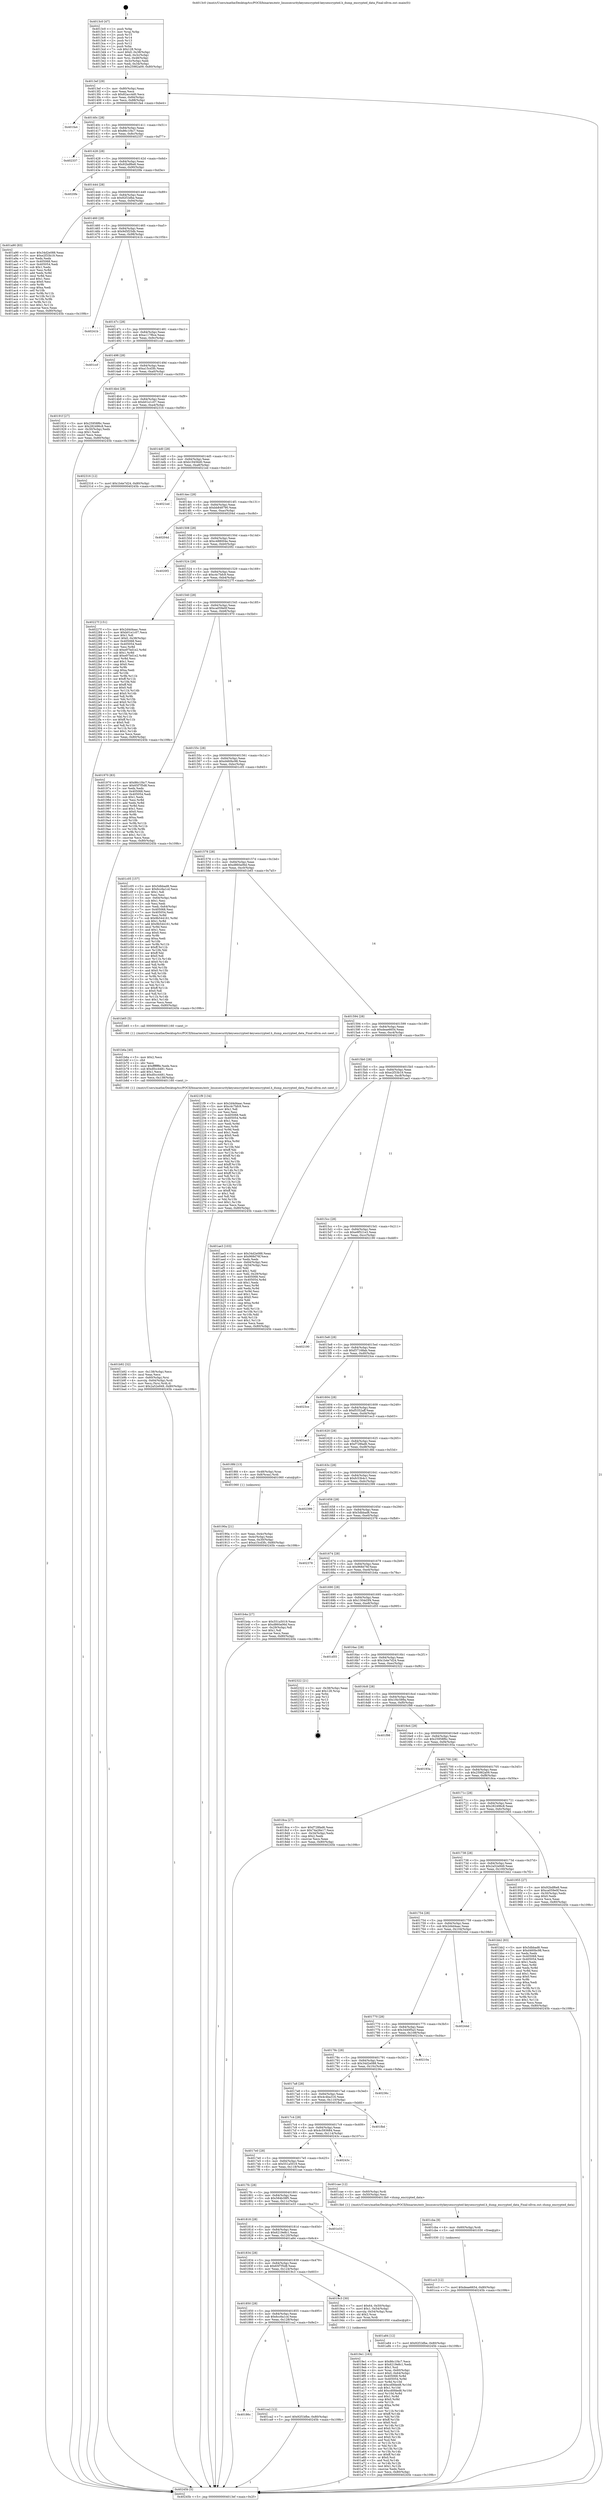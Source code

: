 digraph "0x4013c0" {
  label = "0x4013c0 (/mnt/c/Users/mathe/Desktop/tcc/POCII/binaries/extr_linuxsecuritykeysencrypted-keysencrypted.h_dump_encrypted_data_Final-ollvm.out::main(0))"
  labelloc = "t"
  node[shape=record]

  Entry [label="",width=0.3,height=0.3,shape=circle,fillcolor=black,style=filled]
  "0x4013ef" [label="{
     0x4013ef [29]\l
     | [instrs]\l
     &nbsp;&nbsp;0x4013ef \<+3\>: mov -0x80(%rbp),%eax\l
     &nbsp;&nbsp;0x4013f2 \<+2\>: mov %eax,%ecx\l
     &nbsp;&nbsp;0x4013f4 \<+6\>: sub $0x82acc4d0,%ecx\l
     &nbsp;&nbsp;0x4013fa \<+6\>: mov %eax,-0x84(%rbp)\l
     &nbsp;&nbsp;0x401400 \<+6\>: mov %ecx,-0x88(%rbp)\l
     &nbsp;&nbsp;0x401406 \<+6\>: je 0000000000401fa4 \<main+0xbe4\>\l
  }"]
  "0x401fa4" [label="{
     0x401fa4\l
  }", style=dashed]
  "0x40140c" [label="{
     0x40140c [28]\l
     | [instrs]\l
     &nbsp;&nbsp;0x40140c \<+5\>: jmp 0000000000401411 \<main+0x51\>\l
     &nbsp;&nbsp;0x401411 \<+6\>: mov -0x84(%rbp),%eax\l
     &nbsp;&nbsp;0x401417 \<+5\>: sub $0x86c1f4c7,%eax\l
     &nbsp;&nbsp;0x40141c \<+6\>: mov %eax,-0x8c(%rbp)\l
     &nbsp;&nbsp;0x401422 \<+6\>: je 0000000000402337 \<main+0xf77\>\l
  }"]
  Exit [label="",width=0.3,height=0.3,shape=circle,fillcolor=black,style=filled,peripheries=2]
  "0x402337" [label="{
     0x402337\l
  }", style=dashed]
  "0x401428" [label="{
     0x401428 [28]\l
     | [instrs]\l
     &nbsp;&nbsp;0x401428 \<+5\>: jmp 000000000040142d \<main+0x6d\>\l
     &nbsp;&nbsp;0x40142d \<+6\>: mov -0x84(%rbp),%eax\l
     &nbsp;&nbsp;0x401433 \<+5\>: sub $0x92bdf6e8,%eax\l
     &nbsp;&nbsp;0x401438 \<+6\>: mov %eax,-0x90(%rbp)\l
     &nbsp;&nbsp;0x40143e \<+6\>: je 00000000004020fe \<main+0xd3e\>\l
  }"]
  "0x401cc3" [label="{
     0x401cc3 [12]\l
     | [instrs]\l
     &nbsp;&nbsp;0x401cc3 \<+7\>: movl $0xdeae6654,-0x80(%rbp)\l
     &nbsp;&nbsp;0x401cca \<+5\>: jmp 000000000040245b \<main+0x109b\>\l
  }"]
  "0x4020fe" [label="{
     0x4020fe\l
  }", style=dashed]
  "0x401444" [label="{
     0x401444 [28]\l
     | [instrs]\l
     &nbsp;&nbsp;0x401444 \<+5\>: jmp 0000000000401449 \<main+0x89\>\l
     &nbsp;&nbsp;0x401449 \<+6\>: mov -0x84(%rbp),%eax\l
     &nbsp;&nbsp;0x40144f \<+5\>: sub $0x92f1bfbe,%eax\l
     &nbsp;&nbsp;0x401454 \<+6\>: mov %eax,-0x94(%rbp)\l
     &nbsp;&nbsp;0x40145a \<+6\>: je 0000000000401a90 \<main+0x6d0\>\l
  }"]
  "0x401cba" [label="{
     0x401cba [9]\l
     | [instrs]\l
     &nbsp;&nbsp;0x401cba \<+4\>: mov -0x60(%rbp),%rdi\l
     &nbsp;&nbsp;0x401cbe \<+5\>: call 0000000000401030 \<free@plt\>\l
     | [calls]\l
     &nbsp;&nbsp;0x401030 \{1\} (unknown)\l
  }"]
  "0x401a90" [label="{
     0x401a90 [83]\l
     | [instrs]\l
     &nbsp;&nbsp;0x401a90 \<+5\>: mov $0x34d2e088,%eax\l
     &nbsp;&nbsp;0x401a95 \<+5\>: mov $0xe2f33b19,%ecx\l
     &nbsp;&nbsp;0x401a9a \<+2\>: xor %edx,%edx\l
     &nbsp;&nbsp;0x401a9c \<+7\>: mov 0x405068,%esi\l
     &nbsp;&nbsp;0x401aa3 \<+7\>: mov 0x405054,%edi\l
     &nbsp;&nbsp;0x401aaa \<+3\>: sub $0x1,%edx\l
     &nbsp;&nbsp;0x401aad \<+3\>: mov %esi,%r8d\l
     &nbsp;&nbsp;0x401ab0 \<+3\>: add %edx,%r8d\l
     &nbsp;&nbsp;0x401ab3 \<+4\>: imul %r8d,%esi\l
     &nbsp;&nbsp;0x401ab7 \<+3\>: and $0x1,%esi\l
     &nbsp;&nbsp;0x401aba \<+3\>: cmp $0x0,%esi\l
     &nbsp;&nbsp;0x401abd \<+4\>: sete %r9b\l
     &nbsp;&nbsp;0x401ac1 \<+3\>: cmp $0xa,%edi\l
     &nbsp;&nbsp;0x401ac4 \<+4\>: setl %r10b\l
     &nbsp;&nbsp;0x401ac8 \<+3\>: mov %r9b,%r11b\l
     &nbsp;&nbsp;0x401acb \<+3\>: and %r10b,%r11b\l
     &nbsp;&nbsp;0x401ace \<+3\>: xor %r10b,%r9b\l
     &nbsp;&nbsp;0x401ad1 \<+3\>: or %r9b,%r11b\l
     &nbsp;&nbsp;0x401ad4 \<+4\>: test $0x1,%r11b\l
     &nbsp;&nbsp;0x401ad8 \<+3\>: cmovne %ecx,%eax\l
     &nbsp;&nbsp;0x401adb \<+3\>: mov %eax,-0x80(%rbp)\l
     &nbsp;&nbsp;0x401ade \<+5\>: jmp 000000000040245b \<main+0x109b\>\l
  }"]
  "0x401460" [label="{
     0x401460 [28]\l
     | [instrs]\l
     &nbsp;&nbsp;0x401460 \<+5\>: jmp 0000000000401465 \<main+0xa5\>\l
     &nbsp;&nbsp;0x401465 \<+6\>: mov -0x84(%rbp),%eax\l
     &nbsp;&nbsp;0x40146b \<+5\>: sub $0x9d5f25db,%eax\l
     &nbsp;&nbsp;0x401470 \<+6\>: mov %eax,-0x98(%rbp)\l
     &nbsp;&nbsp;0x401476 \<+6\>: je 000000000040241b \<main+0x105b\>\l
  }"]
  "0x40186c" [label="{
     0x40186c\l
  }", style=dashed]
  "0x40241b" [label="{
     0x40241b\l
  }", style=dashed]
  "0x40147c" [label="{
     0x40147c [28]\l
     | [instrs]\l
     &nbsp;&nbsp;0x40147c \<+5\>: jmp 0000000000401481 \<main+0xc1\>\l
     &nbsp;&nbsp;0x401481 \<+6\>: mov -0x84(%rbp),%eax\l
     &nbsp;&nbsp;0x401487 \<+5\>: sub $0xa117f6ce,%eax\l
     &nbsp;&nbsp;0x40148c \<+6\>: mov %eax,-0x9c(%rbp)\l
     &nbsp;&nbsp;0x401492 \<+6\>: je 0000000000401ccf \<main+0x90f\>\l
  }"]
  "0x401ca2" [label="{
     0x401ca2 [12]\l
     | [instrs]\l
     &nbsp;&nbsp;0x401ca2 \<+7\>: movl $0x92f1bfbe,-0x80(%rbp)\l
     &nbsp;&nbsp;0x401ca9 \<+5\>: jmp 000000000040245b \<main+0x109b\>\l
  }"]
  "0x401ccf" [label="{
     0x401ccf\l
  }", style=dashed]
  "0x401498" [label="{
     0x401498 [28]\l
     | [instrs]\l
     &nbsp;&nbsp;0x401498 \<+5\>: jmp 000000000040149d \<main+0xdd\>\l
     &nbsp;&nbsp;0x40149d \<+6\>: mov -0x84(%rbp),%eax\l
     &nbsp;&nbsp;0x4014a3 \<+5\>: sub $0xa15cd3fc,%eax\l
     &nbsp;&nbsp;0x4014a8 \<+6\>: mov %eax,-0xa0(%rbp)\l
     &nbsp;&nbsp;0x4014ae \<+6\>: je 000000000040191f \<main+0x55f\>\l
  }"]
  "0x401b92" [label="{
     0x401b92 [32]\l
     | [instrs]\l
     &nbsp;&nbsp;0x401b92 \<+6\>: mov -0x138(%rbp),%ecx\l
     &nbsp;&nbsp;0x401b98 \<+3\>: imul %eax,%ecx\l
     &nbsp;&nbsp;0x401b9b \<+4\>: mov -0x60(%rbp),%rsi\l
     &nbsp;&nbsp;0x401b9f \<+4\>: movslq -0x64(%rbp),%rdi\l
     &nbsp;&nbsp;0x401ba3 \<+3\>: mov %ecx,(%rsi,%rdi,4)\l
     &nbsp;&nbsp;0x401ba6 \<+7\>: movl $0x2a52e949,-0x80(%rbp)\l
     &nbsp;&nbsp;0x401bad \<+5\>: jmp 000000000040245b \<main+0x109b\>\l
  }"]
  "0x40191f" [label="{
     0x40191f [27]\l
     | [instrs]\l
     &nbsp;&nbsp;0x40191f \<+5\>: mov $0x25958f6c,%eax\l
     &nbsp;&nbsp;0x401924 \<+5\>: mov $0x282496c8,%ecx\l
     &nbsp;&nbsp;0x401929 \<+3\>: mov -0x30(%rbp),%edx\l
     &nbsp;&nbsp;0x40192c \<+3\>: cmp $0x1,%edx\l
     &nbsp;&nbsp;0x40192f \<+3\>: cmovl %ecx,%eax\l
     &nbsp;&nbsp;0x401932 \<+3\>: mov %eax,-0x80(%rbp)\l
     &nbsp;&nbsp;0x401935 \<+5\>: jmp 000000000040245b \<main+0x109b\>\l
  }"]
  "0x4014b4" [label="{
     0x4014b4 [28]\l
     | [instrs]\l
     &nbsp;&nbsp;0x4014b4 \<+5\>: jmp 00000000004014b9 \<main+0xf9\>\l
     &nbsp;&nbsp;0x4014b9 \<+6\>: mov -0x84(%rbp),%eax\l
     &nbsp;&nbsp;0x4014bf \<+5\>: sub $0xb01e1c07,%eax\l
     &nbsp;&nbsp;0x4014c4 \<+6\>: mov %eax,-0xa4(%rbp)\l
     &nbsp;&nbsp;0x4014ca \<+6\>: je 0000000000402316 \<main+0xf56\>\l
  }"]
  "0x401b6a" [label="{
     0x401b6a [40]\l
     | [instrs]\l
     &nbsp;&nbsp;0x401b6a \<+5\>: mov $0x2,%ecx\l
     &nbsp;&nbsp;0x401b6f \<+1\>: cltd\l
     &nbsp;&nbsp;0x401b70 \<+2\>: idiv %ecx\l
     &nbsp;&nbsp;0x401b72 \<+6\>: imul $0xfffffffe,%edx,%ecx\l
     &nbsp;&nbsp;0x401b78 \<+6\>: sub $0xd0cc4481,%ecx\l
     &nbsp;&nbsp;0x401b7e \<+3\>: add $0x1,%ecx\l
     &nbsp;&nbsp;0x401b81 \<+6\>: add $0xd0cc4481,%ecx\l
     &nbsp;&nbsp;0x401b87 \<+6\>: mov %ecx,-0x138(%rbp)\l
     &nbsp;&nbsp;0x401b8d \<+5\>: call 0000000000401160 \<next_i\>\l
     | [calls]\l
     &nbsp;&nbsp;0x401160 \{1\} (/mnt/c/Users/mathe/Desktop/tcc/POCII/binaries/extr_linuxsecuritykeysencrypted-keysencrypted.h_dump_encrypted_data_Final-ollvm.out::next_i)\l
  }"]
  "0x402316" [label="{
     0x402316 [12]\l
     | [instrs]\l
     &nbsp;&nbsp;0x402316 \<+7\>: movl $0x1b4e7d24,-0x80(%rbp)\l
     &nbsp;&nbsp;0x40231d \<+5\>: jmp 000000000040245b \<main+0x109b\>\l
  }"]
  "0x4014d0" [label="{
     0x4014d0 [28]\l
     | [instrs]\l
     &nbsp;&nbsp;0x4014d0 \<+5\>: jmp 00000000004014d5 \<main+0x115\>\l
     &nbsp;&nbsp;0x4014d5 \<+6\>: mov -0x84(%rbp),%eax\l
     &nbsp;&nbsp;0x4014db \<+5\>: sub $0xb19456d0,%eax\l
     &nbsp;&nbsp;0x4014e0 \<+6\>: mov %eax,-0xa8(%rbp)\l
     &nbsp;&nbsp;0x4014e6 \<+6\>: je 00000000004021ed \<main+0xe2d\>\l
  }"]
  "0x4019e1" [label="{
     0x4019e1 [163]\l
     | [instrs]\l
     &nbsp;&nbsp;0x4019e1 \<+5\>: mov $0x86c1f4c7,%ecx\l
     &nbsp;&nbsp;0x4019e6 \<+5\>: mov $0x6219e8c1,%edx\l
     &nbsp;&nbsp;0x4019eb \<+3\>: mov $0x1,%sil\l
     &nbsp;&nbsp;0x4019ee \<+4\>: mov %rax,-0x60(%rbp)\l
     &nbsp;&nbsp;0x4019f2 \<+7\>: movl $0x0,-0x64(%rbp)\l
     &nbsp;&nbsp;0x4019f9 \<+8\>: mov 0x405068,%r8d\l
     &nbsp;&nbsp;0x401a01 \<+8\>: mov 0x405054,%r9d\l
     &nbsp;&nbsp;0x401a09 \<+3\>: mov %r8d,%r10d\l
     &nbsp;&nbsp;0x401a0c \<+7\>: sub $0xcd0fded8,%r10d\l
     &nbsp;&nbsp;0x401a13 \<+4\>: sub $0x1,%r10d\l
     &nbsp;&nbsp;0x401a17 \<+7\>: add $0xcd0fded8,%r10d\l
     &nbsp;&nbsp;0x401a1e \<+4\>: imul %r10d,%r8d\l
     &nbsp;&nbsp;0x401a22 \<+4\>: and $0x1,%r8d\l
     &nbsp;&nbsp;0x401a26 \<+4\>: cmp $0x0,%r8d\l
     &nbsp;&nbsp;0x401a2a \<+4\>: sete %r11b\l
     &nbsp;&nbsp;0x401a2e \<+4\>: cmp $0xa,%r9d\l
     &nbsp;&nbsp;0x401a32 \<+3\>: setl %bl\l
     &nbsp;&nbsp;0x401a35 \<+3\>: mov %r11b,%r14b\l
     &nbsp;&nbsp;0x401a38 \<+4\>: xor $0xff,%r14b\l
     &nbsp;&nbsp;0x401a3c \<+3\>: mov %bl,%r15b\l
     &nbsp;&nbsp;0x401a3f \<+4\>: xor $0xff,%r15b\l
     &nbsp;&nbsp;0x401a43 \<+4\>: xor $0x0,%sil\l
     &nbsp;&nbsp;0x401a47 \<+3\>: mov %r14b,%r12b\l
     &nbsp;&nbsp;0x401a4a \<+4\>: and $0x0,%r12b\l
     &nbsp;&nbsp;0x401a4e \<+3\>: and %sil,%r11b\l
     &nbsp;&nbsp;0x401a51 \<+3\>: mov %r15b,%r13b\l
     &nbsp;&nbsp;0x401a54 \<+4\>: and $0x0,%r13b\l
     &nbsp;&nbsp;0x401a58 \<+3\>: and %sil,%bl\l
     &nbsp;&nbsp;0x401a5b \<+3\>: or %r11b,%r12b\l
     &nbsp;&nbsp;0x401a5e \<+3\>: or %bl,%r13b\l
     &nbsp;&nbsp;0x401a61 \<+3\>: xor %r13b,%r12b\l
     &nbsp;&nbsp;0x401a64 \<+3\>: or %r15b,%r14b\l
     &nbsp;&nbsp;0x401a67 \<+4\>: xor $0xff,%r14b\l
     &nbsp;&nbsp;0x401a6b \<+4\>: or $0x0,%sil\l
     &nbsp;&nbsp;0x401a6f \<+3\>: and %sil,%r14b\l
     &nbsp;&nbsp;0x401a72 \<+3\>: or %r14b,%r12b\l
     &nbsp;&nbsp;0x401a75 \<+4\>: test $0x1,%r12b\l
     &nbsp;&nbsp;0x401a79 \<+3\>: cmovne %edx,%ecx\l
     &nbsp;&nbsp;0x401a7c \<+3\>: mov %ecx,-0x80(%rbp)\l
     &nbsp;&nbsp;0x401a7f \<+5\>: jmp 000000000040245b \<main+0x109b\>\l
  }"]
  "0x4021ed" [label="{
     0x4021ed\l
  }", style=dashed]
  "0x4014ec" [label="{
     0x4014ec [28]\l
     | [instrs]\l
     &nbsp;&nbsp;0x4014ec \<+5\>: jmp 00000000004014f1 \<main+0x131\>\l
     &nbsp;&nbsp;0x4014f1 \<+6\>: mov -0x84(%rbp),%eax\l
     &nbsp;&nbsp;0x4014f7 \<+5\>: sub $0xbb848790,%eax\l
     &nbsp;&nbsp;0x4014fc \<+6\>: mov %eax,-0xac(%rbp)\l
     &nbsp;&nbsp;0x401502 \<+6\>: je 000000000040204d \<main+0xc8d\>\l
  }"]
  "0x401850" [label="{
     0x401850 [28]\l
     | [instrs]\l
     &nbsp;&nbsp;0x401850 \<+5\>: jmp 0000000000401855 \<main+0x495\>\l
     &nbsp;&nbsp;0x401855 \<+6\>: mov -0x84(%rbp),%eax\l
     &nbsp;&nbsp;0x40185b \<+5\>: sub $0x6cc6a1cd,%eax\l
     &nbsp;&nbsp;0x401860 \<+6\>: mov %eax,-0x128(%rbp)\l
     &nbsp;&nbsp;0x401866 \<+6\>: je 0000000000401ca2 \<main+0x8e2\>\l
  }"]
  "0x40204d" [label="{
     0x40204d\l
  }", style=dashed]
  "0x401508" [label="{
     0x401508 [28]\l
     | [instrs]\l
     &nbsp;&nbsp;0x401508 \<+5\>: jmp 000000000040150d \<main+0x14d\>\l
     &nbsp;&nbsp;0x40150d \<+6\>: mov -0x84(%rbp),%eax\l
     &nbsp;&nbsp;0x401513 \<+5\>: sub $0xc488004e,%eax\l
     &nbsp;&nbsp;0x401518 \<+6\>: mov %eax,-0xb0(%rbp)\l
     &nbsp;&nbsp;0x40151e \<+6\>: je 00000000004020f2 \<main+0xd32\>\l
  }"]
  "0x4019c3" [label="{
     0x4019c3 [30]\l
     | [instrs]\l
     &nbsp;&nbsp;0x4019c3 \<+7\>: movl $0x64,-0x50(%rbp)\l
     &nbsp;&nbsp;0x4019ca \<+7\>: movl $0x1,-0x54(%rbp)\l
     &nbsp;&nbsp;0x4019d1 \<+4\>: movslq -0x54(%rbp),%rax\l
     &nbsp;&nbsp;0x4019d5 \<+4\>: shl $0x2,%rax\l
     &nbsp;&nbsp;0x4019d9 \<+3\>: mov %rax,%rdi\l
     &nbsp;&nbsp;0x4019dc \<+5\>: call 0000000000401050 \<malloc@plt\>\l
     | [calls]\l
     &nbsp;&nbsp;0x401050 \{1\} (unknown)\l
  }"]
  "0x4020f2" [label="{
     0x4020f2\l
  }", style=dashed]
  "0x401524" [label="{
     0x401524 [28]\l
     | [instrs]\l
     &nbsp;&nbsp;0x401524 \<+5\>: jmp 0000000000401529 \<main+0x169\>\l
     &nbsp;&nbsp;0x401529 \<+6\>: mov -0x84(%rbp),%eax\l
     &nbsp;&nbsp;0x40152f \<+5\>: sub $0xc4c7bfc9,%eax\l
     &nbsp;&nbsp;0x401534 \<+6\>: mov %eax,-0xb4(%rbp)\l
     &nbsp;&nbsp;0x40153a \<+6\>: je 000000000040227f \<main+0xebf\>\l
  }"]
  "0x401834" [label="{
     0x401834 [28]\l
     | [instrs]\l
     &nbsp;&nbsp;0x401834 \<+5\>: jmp 0000000000401839 \<main+0x479\>\l
     &nbsp;&nbsp;0x401839 \<+6\>: mov -0x84(%rbp),%eax\l
     &nbsp;&nbsp;0x40183f \<+5\>: sub $0x65f7f5d8,%eax\l
     &nbsp;&nbsp;0x401844 \<+6\>: mov %eax,-0x124(%rbp)\l
     &nbsp;&nbsp;0x40184a \<+6\>: je 00000000004019c3 \<main+0x603\>\l
  }"]
  "0x40227f" [label="{
     0x40227f [151]\l
     | [instrs]\l
     &nbsp;&nbsp;0x40227f \<+5\>: mov $0x2d4d4aac,%eax\l
     &nbsp;&nbsp;0x402284 \<+5\>: mov $0xb01e1c07,%ecx\l
     &nbsp;&nbsp;0x402289 \<+2\>: mov $0x1,%dl\l
     &nbsp;&nbsp;0x40228b \<+7\>: movl $0x0,-0x38(%rbp)\l
     &nbsp;&nbsp;0x402292 \<+7\>: mov 0x405068,%esi\l
     &nbsp;&nbsp;0x402299 \<+7\>: mov 0x405054,%edi\l
     &nbsp;&nbsp;0x4022a0 \<+3\>: mov %esi,%r8d\l
     &nbsp;&nbsp;0x4022a3 \<+7\>: sub $0xe97bd1e2,%r8d\l
     &nbsp;&nbsp;0x4022aa \<+4\>: sub $0x1,%r8d\l
     &nbsp;&nbsp;0x4022ae \<+7\>: add $0xe97bd1e2,%r8d\l
     &nbsp;&nbsp;0x4022b5 \<+4\>: imul %r8d,%esi\l
     &nbsp;&nbsp;0x4022b9 \<+3\>: and $0x1,%esi\l
     &nbsp;&nbsp;0x4022bc \<+3\>: cmp $0x0,%esi\l
     &nbsp;&nbsp;0x4022bf \<+4\>: sete %r9b\l
     &nbsp;&nbsp;0x4022c3 \<+3\>: cmp $0xa,%edi\l
     &nbsp;&nbsp;0x4022c6 \<+4\>: setl %r10b\l
     &nbsp;&nbsp;0x4022ca \<+3\>: mov %r9b,%r11b\l
     &nbsp;&nbsp;0x4022cd \<+4\>: xor $0xff,%r11b\l
     &nbsp;&nbsp;0x4022d1 \<+3\>: mov %r10b,%bl\l
     &nbsp;&nbsp;0x4022d4 \<+3\>: xor $0xff,%bl\l
     &nbsp;&nbsp;0x4022d7 \<+3\>: xor $0x0,%dl\l
     &nbsp;&nbsp;0x4022da \<+3\>: mov %r11b,%r14b\l
     &nbsp;&nbsp;0x4022dd \<+4\>: and $0x0,%r14b\l
     &nbsp;&nbsp;0x4022e1 \<+3\>: and %dl,%r9b\l
     &nbsp;&nbsp;0x4022e4 \<+3\>: mov %bl,%r15b\l
     &nbsp;&nbsp;0x4022e7 \<+4\>: and $0x0,%r15b\l
     &nbsp;&nbsp;0x4022eb \<+3\>: and %dl,%r10b\l
     &nbsp;&nbsp;0x4022ee \<+3\>: or %r9b,%r14b\l
     &nbsp;&nbsp;0x4022f1 \<+3\>: or %r10b,%r15b\l
     &nbsp;&nbsp;0x4022f4 \<+3\>: xor %r15b,%r14b\l
     &nbsp;&nbsp;0x4022f7 \<+3\>: or %bl,%r11b\l
     &nbsp;&nbsp;0x4022fa \<+4\>: xor $0xff,%r11b\l
     &nbsp;&nbsp;0x4022fe \<+3\>: or $0x0,%dl\l
     &nbsp;&nbsp;0x402301 \<+3\>: and %dl,%r11b\l
     &nbsp;&nbsp;0x402304 \<+3\>: or %r11b,%r14b\l
     &nbsp;&nbsp;0x402307 \<+4\>: test $0x1,%r14b\l
     &nbsp;&nbsp;0x40230b \<+3\>: cmovne %ecx,%eax\l
     &nbsp;&nbsp;0x40230e \<+3\>: mov %eax,-0x80(%rbp)\l
     &nbsp;&nbsp;0x402311 \<+5\>: jmp 000000000040245b \<main+0x109b\>\l
  }"]
  "0x401540" [label="{
     0x401540 [28]\l
     | [instrs]\l
     &nbsp;&nbsp;0x401540 \<+5\>: jmp 0000000000401545 \<main+0x185\>\l
     &nbsp;&nbsp;0x401545 \<+6\>: mov -0x84(%rbp),%eax\l
     &nbsp;&nbsp;0x40154b \<+5\>: sub $0xca059e0f,%eax\l
     &nbsp;&nbsp;0x401550 \<+6\>: mov %eax,-0xb8(%rbp)\l
     &nbsp;&nbsp;0x401556 \<+6\>: je 0000000000401970 \<main+0x5b0\>\l
  }"]
  "0x401a84" [label="{
     0x401a84 [12]\l
     | [instrs]\l
     &nbsp;&nbsp;0x401a84 \<+7\>: movl $0x92f1bfbe,-0x80(%rbp)\l
     &nbsp;&nbsp;0x401a8b \<+5\>: jmp 000000000040245b \<main+0x109b\>\l
  }"]
  "0x401970" [label="{
     0x401970 [83]\l
     | [instrs]\l
     &nbsp;&nbsp;0x401970 \<+5\>: mov $0x86c1f4c7,%eax\l
     &nbsp;&nbsp;0x401975 \<+5\>: mov $0x65f7f5d8,%ecx\l
     &nbsp;&nbsp;0x40197a \<+2\>: xor %edx,%edx\l
     &nbsp;&nbsp;0x40197c \<+7\>: mov 0x405068,%esi\l
     &nbsp;&nbsp;0x401983 \<+7\>: mov 0x405054,%edi\l
     &nbsp;&nbsp;0x40198a \<+3\>: sub $0x1,%edx\l
     &nbsp;&nbsp;0x40198d \<+3\>: mov %esi,%r8d\l
     &nbsp;&nbsp;0x401990 \<+3\>: add %edx,%r8d\l
     &nbsp;&nbsp;0x401993 \<+4\>: imul %r8d,%esi\l
     &nbsp;&nbsp;0x401997 \<+3\>: and $0x1,%esi\l
     &nbsp;&nbsp;0x40199a \<+3\>: cmp $0x0,%esi\l
     &nbsp;&nbsp;0x40199d \<+4\>: sete %r9b\l
     &nbsp;&nbsp;0x4019a1 \<+3\>: cmp $0xa,%edi\l
     &nbsp;&nbsp;0x4019a4 \<+4\>: setl %r10b\l
     &nbsp;&nbsp;0x4019a8 \<+3\>: mov %r9b,%r11b\l
     &nbsp;&nbsp;0x4019ab \<+3\>: and %r10b,%r11b\l
     &nbsp;&nbsp;0x4019ae \<+3\>: xor %r10b,%r9b\l
     &nbsp;&nbsp;0x4019b1 \<+3\>: or %r9b,%r11b\l
     &nbsp;&nbsp;0x4019b4 \<+4\>: test $0x1,%r11b\l
     &nbsp;&nbsp;0x4019b8 \<+3\>: cmovne %ecx,%eax\l
     &nbsp;&nbsp;0x4019bb \<+3\>: mov %eax,-0x80(%rbp)\l
     &nbsp;&nbsp;0x4019be \<+5\>: jmp 000000000040245b \<main+0x109b\>\l
  }"]
  "0x40155c" [label="{
     0x40155c [28]\l
     | [instrs]\l
     &nbsp;&nbsp;0x40155c \<+5\>: jmp 0000000000401561 \<main+0x1a1\>\l
     &nbsp;&nbsp;0x401561 \<+6\>: mov -0x84(%rbp),%eax\l
     &nbsp;&nbsp;0x401567 \<+5\>: sub $0xd460bc98,%eax\l
     &nbsp;&nbsp;0x40156c \<+6\>: mov %eax,-0xbc(%rbp)\l
     &nbsp;&nbsp;0x401572 \<+6\>: je 0000000000401c05 \<main+0x845\>\l
  }"]
  "0x401818" [label="{
     0x401818 [28]\l
     | [instrs]\l
     &nbsp;&nbsp;0x401818 \<+5\>: jmp 000000000040181d \<main+0x45d\>\l
     &nbsp;&nbsp;0x40181d \<+6\>: mov -0x84(%rbp),%eax\l
     &nbsp;&nbsp;0x401823 \<+5\>: sub $0x6219e8c1,%eax\l
     &nbsp;&nbsp;0x401828 \<+6\>: mov %eax,-0x120(%rbp)\l
     &nbsp;&nbsp;0x40182e \<+6\>: je 0000000000401a84 \<main+0x6c4\>\l
  }"]
  "0x401c05" [label="{
     0x401c05 [157]\l
     | [instrs]\l
     &nbsp;&nbsp;0x401c05 \<+5\>: mov $0x5dbbad8,%eax\l
     &nbsp;&nbsp;0x401c0a \<+5\>: mov $0x6cc6a1cd,%ecx\l
     &nbsp;&nbsp;0x401c0f \<+2\>: mov $0x1,%dl\l
     &nbsp;&nbsp;0x401c11 \<+2\>: xor %esi,%esi\l
     &nbsp;&nbsp;0x401c13 \<+3\>: mov -0x64(%rbp),%edi\l
     &nbsp;&nbsp;0x401c16 \<+3\>: sub $0x1,%esi\l
     &nbsp;&nbsp;0x401c19 \<+2\>: sub %esi,%edi\l
     &nbsp;&nbsp;0x401c1b \<+3\>: mov %edi,-0x64(%rbp)\l
     &nbsp;&nbsp;0x401c1e \<+7\>: mov 0x405068,%esi\l
     &nbsp;&nbsp;0x401c25 \<+7\>: mov 0x405054,%edi\l
     &nbsp;&nbsp;0x401c2c \<+3\>: mov %esi,%r8d\l
     &nbsp;&nbsp;0x401c2f \<+7\>: sub $0x9b544161,%r8d\l
     &nbsp;&nbsp;0x401c36 \<+4\>: sub $0x1,%r8d\l
     &nbsp;&nbsp;0x401c3a \<+7\>: add $0x9b544161,%r8d\l
     &nbsp;&nbsp;0x401c41 \<+4\>: imul %r8d,%esi\l
     &nbsp;&nbsp;0x401c45 \<+3\>: and $0x1,%esi\l
     &nbsp;&nbsp;0x401c48 \<+3\>: cmp $0x0,%esi\l
     &nbsp;&nbsp;0x401c4b \<+4\>: sete %r9b\l
     &nbsp;&nbsp;0x401c4f \<+3\>: cmp $0xa,%edi\l
     &nbsp;&nbsp;0x401c52 \<+4\>: setl %r10b\l
     &nbsp;&nbsp;0x401c56 \<+3\>: mov %r9b,%r11b\l
     &nbsp;&nbsp;0x401c59 \<+4\>: xor $0xff,%r11b\l
     &nbsp;&nbsp;0x401c5d \<+3\>: mov %r10b,%bl\l
     &nbsp;&nbsp;0x401c60 \<+3\>: xor $0xff,%bl\l
     &nbsp;&nbsp;0x401c63 \<+3\>: xor $0x0,%dl\l
     &nbsp;&nbsp;0x401c66 \<+3\>: mov %r11b,%r14b\l
     &nbsp;&nbsp;0x401c69 \<+4\>: and $0x0,%r14b\l
     &nbsp;&nbsp;0x401c6d \<+3\>: and %dl,%r9b\l
     &nbsp;&nbsp;0x401c70 \<+3\>: mov %bl,%r15b\l
     &nbsp;&nbsp;0x401c73 \<+4\>: and $0x0,%r15b\l
     &nbsp;&nbsp;0x401c77 \<+3\>: and %dl,%r10b\l
     &nbsp;&nbsp;0x401c7a \<+3\>: or %r9b,%r14b\l
     &nbsp;&nbsp;0x401c7d \<+3\>: or %r10b,%r15b\l
     &nbsp;&nbsp;0x401c80 \<+3\>: xor %r15b,%r14b\l
     &nbsp;&nbsp;0x401c83 \<+3\>: or %bl,%r11b\l
     &nbsp;&nbsp;0x401c86 \<+4\>: xor $0xff,%r11b\l
     &nbsp;&nbsp;0x401c8a \<+3\>: or $0x0,%dl\l
     &nbsp;&nbsp;0x401c8d \<+3\>: and %dl,%r11b\l
     &nbsp;&nbsp;0x401c90 \<+3\>: or %r11b,%r14b\l
     &nbsp;&nbsp;0x401c93 \<+4\>: test $0x1,%r14b\l
     &nbsp;&nbsp;0x401c97 \<+3\>: cmovne %ecx,%eax\l
     &nbsp;&nbsp;0x401c9a \<+3\>: mov %eax,-0x80(%rbp)\l
     &nbsp;&nbsp;0x401c9d \<+5\>: jmp 000000000040245b \<main+0x109b\>\l
  }"]
  "0x401578" [label="{
     0x401578 [28]\l
     | [instrs]\l
     &nbsp;&nbsp;0x401578 \<+5\>: jmp 000000000040157d \<main+0x1bd\>\l
     &nbsp;&nbsp;0x40157d \<+6\>: mov -0x84(%rbp),%eax\l
     &nbsp;&nbsp;0x401583 \<+5\>: sub $0xd860a06d,%eax\l
     &nbsp;&nbsp;0x401588 \<+6\>: mov %eax,-0xc0(%rbp)\l
     &nbsp;&nbsp;0x40158e \<+6\>: je 0000000000401b65 \<main+0x7a5\>\l
  }"]
  "0x401e33" [label="{
     0x401e33\l
  }", style=dashed]
  "0x401b65" [label="{
     0x401b65 [5]\l
     | [instrs]\l
     &nbsp;&nbsp;0x401b65 \<+5\>: call 0000000000401160 \<next_i\>\l
     | [calls]\l
     &nbsp;&nbsp;0x401160 \{1\} (/mnt/c/Users/mathe/Desktop/tcc/POCII/binaries/extr_linuxsecuritykeysencrypted-keysencrypted.h_dump_encrypted_data_Final-ollvm.out::next_i)\l
  }"]
  "0x401594" [label="{
     0x401594 [28]\l
     | [instrs]\l
     &nbsp;&nbsp;0x401594 \<+5\>: jmp 0000000000401599 \<main+0x1d9\>\l
     &nbsp;&nbsp;0x401599 \<+6\>: mov -0x84(%rbp),%eax\l
     &nbsp;&nbsp;0x40159f \<+5\>: sub $0xdeae6654,%eax\l
     &nbsp;&nbsp;0x4015a4 \<+6\>: mov %eax,-0xc4(%rbp)\l
     &nbsp;&nbsp;0x4015aa \<+6\>: je 00000000004021f9 \<main+0xe39\>\l
  }"]
  "0x4017fc" [label="{
     0x4017fc [28]\l
     | [instrs]\l
     &nbsp;&nbsp;0x4017fc \<+5\>: jmp 0000000000401801 \<main+0x441\>\l
     &nbsp;&nbsp;0x401801 \<+6\>: mov -0x84(%rbp),%eax\l
     &nbsp;&nbsp;0x401807 \<+5\>: sub $0x584b39f5,%eax\l
     &nbsp;&nbsp;0x40180c \<+6\>: mov %eax,-0x11c(%rbp)\l
     &nbsp;&nbsp;0x401812 \<+6\>: je 0000000000401e33 \<main+0xa73\>\l
  }"]
  "0x4021f9" [label="{
     0x4021f9 [134]\l
     | [instrs]\l
     &nbsp;&nbsp;0x4021f9 \<+5\>: mov $0x2d4d4aac,%eax\l
     &nbsp;&nbsp;0x4021fe \<+5\>: mov $0xc4c7bfc9,%ecx\l
     &nbsp;&nbsp;0x402203 \<+2\>: mov $0x1,%dl\l
     &nbsp;&nbsp;0x402205 \<+2\>: xor %esi,%esi\l
     &nbsp;&nbsp;0x402207 \<+7\>: mov 0x405068,%edi\l
     &nbsp;&nbsp;0x40220e \<+8\>: mov 0x405054,%r8d\l
     &nbsp;&nbsp;0x402216 \<+3\>: sub $0x1,%esi\l
     &nbsp;&nbsp;0x402219 \<+3\>: mov %edi,%r9d\l
     &nbsp;&nbsp;0x40221c \<+3\>: add %esi,%r9d\l
     &nbsp;&nbsp;0x40221f \<+4\>: imul %r9d,%edi\l
     &nbsp;&nbsp;0x402223 \<+3\>: and $0x1,%edi\l
     &nbsp;&nbsp;0x402226 \<+3\>: cmp $0x0,%edi\l
     &nbsp;&nbsp;0x402229 \<+4\>: sete %r10b\l
     &nbsp;&nbsp;0x40222d \<+4\>: cmp $0xa,%r8d\l
     &nbsp;&nbsp;0x402231 \<+4\>: setl %r11b\l
     &nbsp;&nbsp;0x402235 \<+3\>: mov %r10b,%bl\l
     &nbsp;&nbsp;0x402238 \<+3\>: xor $0xff,%bl\l
     &nbsp;&nbsp;0x40223b \<+3\>: mov %r11b,%r14b\l
     &nbsp;&nbsp;0x40223e \<+4\>: xor $0xff,%r14b\l
     &nbsp;&nbsp;0x402242 \<+3\>: xor $0x1,%dl\l
     &nbsp;&nbsp;0x402245 \<+3\>: mov %bl,%r15b\l
     &nbsp;&nbsp;0x402248 \<+4\>: and $0xff,%r15b\l
     &nbsp;&nbsp;0x40224c \<+3\>: and %dl,%r10b\l
     &nbsp;&nbsp;0x40224f \<+3\>: mov %r14b,%r12b\l
     &nbsp;&nbsp;0x402252 \<+4\>: and $0xff,%r12b\l
     &nbsp;&nbsp;0x402256 \<+3\>: and %dl,%r11b\l
     &nbsp;&nbsp;0x402259 \<+3\>: or %r10b,%r15b\l
     &nbsp;&nbsp;0x40225c \<+3\>: or %r11b,%r12b\l
     &nbsp;&nbsp;0x40225f \<+3\>: xor %r12b,%r15b\l
     &nbsp;&nbsp;0x402262 \<+3\>: or %r14b,%bl\l
     &nbsp;&nbsp;0x402265 \<+3\>: xor $0xff,%bl\l
     &nbsp;&nbsp;0x402268 \<+3\>: or $0x1,%dl\l
     &nbsp;&nbsp;0x40226b \<+2\>: and %dl,%bl\l
     &nbsp;&nbsp;0x40226d \<+3\>: or %bl,%r15b\l
     &nbsp;&nbsp;0x402270 \<+4\>: test $0x1,%r15b\l
     &nbsp;&nbsp;0x402274 \<+3\>: cmovne %ecx,%eax\l
     &nbsp;&nbsp;0x402277 \<+3\>: mov %eax,-0x80(%rbp)\l
     &nbsp;&nbsp;0x40227a \<+5\>: jmp 000000000040245b \<main+0x109b\>\l
  }"]
  "0x4015b0" [label="{
     0x4015b0 [28]\l
     | [instrs]\l
     &nbsp;&nbsp;0x4015b0 \<+5\>: jmp 00000000004015b5 \<main+0x1f5\>\l
     &nbsp;&nbsp;0x4015b5 \<+6\>: mov -0x84(%rbp),%eax\l
     &nbsp;&nbsp;0x4015bb \<+5\>: sub $0xe2f33b19,%eax\l
     &nbsp;&nbsp;0x4015c0 \<+6\>: mov %eax,-0xc8(%rbp)\l
     &nbsp;&nbsp;0x4015c6 \<+6\>: je 0000000000401ae3 \<main+0x723\>\l
  }"]
  "0x401cae" [label="{
     0x401cae [12]\l
     | [instrs]\l
     &nbsp;&nbsp;0x401cae \<+4\>: mov -0x60(%rbp),%rdi\l
     &nbsp;&nbsp;0x401cb2 \<+3\>: mov -0x50(%rbp),%esi\l
     &nbsp;&nbsp;0x401cb5 \<+5\>: call 00000000004013b0 \<dump_encrypted_data\>\l
     | [calls]\l
     &nbsp;&nbsp;0x4013b0 \{1\} (/mnt/c/Users/mathe/Desktop/tcc/POCII/binaries/extr_linuxsecuritykeysencrypted-keysencrypted.h_dump_encrypted_data_Final-ollvm.out::dump_encrypted_data)\l
  }"]
  "0x401ae3" [label="{
     0x401ae3 [103]\l
     | [instrs]\l
     &nbsp;&nbsp;0x401ae3 \<+5\>: mov $0x34d2e088,%eax\l
     &nbsp;&nbsp;0x401ae8 \<+5\>: mov $0x968d76f,%ecx\l
     &nbsp;&nbsp;0x401aed \<+2\>: xor %edx,%edx\l
     &nbsp;&nbsp;0x401aef \<+3\>: mov -0x64(%rbp),%esi\l
     &nbsp;&nbsp;0x401af2 \<+3\>: cmp -0x54(%rbp),%esi\l
     &nbsp;&nbsp;0x401af5 \<+4\>: setl %dil\l
     &nbsp;&nbsp;0x401af9 \<+4\>: and $0x1,%dil\l
     &nbsp;&nbsp;0x401afd \<+4\>: mov %dil,-0x29(%rbp)\l
     &nbsp;&nbsp;0x401b01 \<+7\>: mov 0x405068,%esi\l
     &nbsp;&nbsp;0x401b08 \<+8\>: mov 0x405054,%r8d\l
     &nbsp;&nbsp;0x401b10 \<+3\>: sub $0x1,%edx\l
     &nbsp;&nbsp;0x401b13 \<+3\>: mov %esi,%r9d\l
     &nbsp;&nbsp;0x401b16 \<+3\>: add %edx,%r9d\l
     &nbsp;&nbsp;0x401b19 \<+4\>: imul %r9d,%esi\l
     &nbsp;&nbsp;0x401b1d \<+3\>: and $0x1,%esi\l
     &nbsp;&nbsp;0x401b20 \<+3\>: cmp $0x0,%esi\l
     &nbsp;&nbsp;0x401b23 \<+4\>: sete %dil\l
     &nbsp;&nbsp;0x401b27 \<+4\>: cmp $0xa,%r8d\l
     &nbsp;&nbsp;0x401b2b \<+4\>: setl %r10b\l
     &nbsp;&nbsp;0x401b2f \<+3\>: mov %dil,%r11b\l
     &nbsp;&nbsp;0x401b32 \<+3\>: and %r10b,%r11b\l
     &nbsp;&nbsp;0x401b35 \<+3\>: xor %r10b,%dil\l
     &nbsp;&nbsp;0x401b38 \<+3\>: or %dil,%r11b\l
     &nbsp;&nbsp;0x401b3b \<+4\>: test $0x1,%r11b\l
     &nbsp;&nbsp;0x401b3f \<+3\>: cmovne %ecx,%eax\l
     &nbsp;&nbsp;0x401b42 \<+3\>: mov %eax,-0x80(%rbp)\l
     &nbsp;&nbsp;0x401b45 \<+5\>: jmp 000000000040245b \<main+0x109b\>\l
  }"]
  "0x4015cc" [label="{
     0x4015cc [28]\l
     | [instrs]\l
     &nbsp;&nbsp;0x4015cc \<+5\>: jmp 00000000004015d1 \<main+0x211\>\l
     &nbsp;&nbsp;0x4015d1 \<+6\>: mov -0x84(%rbp),%eax\l
     &nbsp;&nbsp;0x4015d7 \<+5\>: sub $0xe9f521e3,%eax\l
     &nbsp;&nbsp;0x4015dc \<+6\>: mov %eax,-0xcc(%rbp)\l
     &nbsp;&nbsp;0x4015e2 \<+6\>: je 0000000000402190 \<main+0xdd0\>\l
  }"]
  "0x4017e0" [label="{
     0x4017e0 [28]\l
     | [instrs]\l
     &nbsp;&nbsp;0x4017e0 \<+5\>: jmp 00000000004017e5 \<main+0x425\>\l
     &nbsp;&nbsp;0x4017e5 \<+6\>: mov -0x84(%rbp),%eax\l
     &nbsp;&nbsp;0x4017eb \<+5\>: sub $0x551a5019,%eax\l
     &nbsp;&nbsp;0x4017f0 \<+6\>: mov %eax,-0x118(%rbp)\l
     &nbsp;&nbsp;0x4017f6 \<+6\>: je 0000000000401cae \<main+0x8ee\>\l
  }"]
  "0x402190" [label="{
     0x402190\l
  }", style=dashed]
  "0x4015e8" [label="{
     0x4015e8 [28]\l
     | [instrs]\l
     &nbsp;&nbsp;0x4015e8 \<+5\>: jmp 00000000004015ed \<main+0x22d\>\l
     &nbsp;&nbsp;0x4015ed \<+6\>: mov -0x84(%rbp),%eax\l
     &nbsp;&nbsp;0x4015f3 \<+5\>: sub $0xf37168ab,%eax\l
     &nbsp;&nbsp;0x4015f8 \<+6\>: mov %eax,-0xd0(%rbp)\l
     &nbsp;&nbsp;0x4015fe \<+6\>: je 00000000004023ce \<main+0x100e\>\l
  }"]
  "0x40243c" [label="{
     0x40243c\l
  }", style=dashed]
  "0x4023ce" [label="{
     0x4023ce\l
  }", style=dashed]
  "0x401604" [label="{
     0x401604 [28]\l
     | [instrs]\l
     &nbsp;&nbsp;0x401604 \<+5\>: jmp 0000000000401609 \<main+0x249\>\l
     &nbsp;&nbsp;0x401609 \<+6\>: mov -0x84(%rbp),%eax\l
     &nbsp;&nbsp;0x40160f \<+5\>: sub $0xf5352aff,%eax\l
     &nbsp;&nbsp;0x401614 \<+6\>: mov %eax,-0xd4(%rbp)\l
     &nbsp;&nbsp;0x40161a \<+6\>: je 0000000000401ec3 \<main+0xb03\>\l
  }"]
  "0x4017c4" [label="{
     0x4017c4 [28]\l
     | [instrs]\l
     &nbsp;&nbsp;0x4017c4 \<+5\>: jmp 00000000004017c9 \<main+0x409\>\l
     &nbsp;&nbsp;0x4017c9 \<+6\>: mov -0x84(%rbp),%eax\l
     &nbsp;&nbsp;0x4017cf \<+5\>: sub $0x4c593684,%eax\l
     &nbsp;&nbsp;0x4017d4 \<+6\>: mov %eax,-0x114(%rbp)\l
     &nbsp;&nbsp;0x4017da \<+6\>: je 000000000040243c \<main+0x107c\>\l
  }"]
  "0x401ec3" [label="{
     0x401ec3\l
  }", style=dashed]
  "0x401620" [label="{
     0x401620 [28]\l
     | [instrs]\l
     &nbsp;&nbsp;0x401620 \<+5\>: jmp 0000000000401625 \<main+0x265\>\l
     &nbsp;&nbsp;0x401625 \<+6\>: mov -0x84(%rbp),%eax\l
     &nbsp;&nbsp;0x40162b \<+5\>: sub $0xf728fad6,%eax\l
     &nbsp;&nbsp;0x401630 \<+6\>: mov %eax,-0xd8(%rbp)\l
     &nbsp;&nbsp;0x401636 \<+6\>: je 00000000004018fd \<main+0x53d\>\l
  }"]
  "0x401fbd" [label="{
     0x401fbd\l
  }", style=dashed]
  "0x4018fd" [label="{
     0x4018fd [13]\l
     | [instrs]\l
     &nbsp;&nbsp;0x4018fd \<+4\>: mov -0x48(%rbp),%rax\l
     &nbsp;&nbsp;0x401901 \<+4\>: mov 0x8(%rax),%rdi\l
     &nbsp;&nbsp;0x401905 \<+5\>: call 0000000000401060 \<atoi@plt\>\l
     | [calls]\l
     &nbsp;&nbsp;0x401060 \{1\} (unknown)\l
  }"]
  "0x40163c" [label="{
     0x40163c [28]\l
     | [instrs]\l
     &nbsp;&nbsp;0x40163c \<+5\>: jmp 0000000000401641 \<main+0x281\>\l
     &nbsp;&nbsp;0x401641 \<+6\>: mov -0x84(%rbp),%eax\l
     &nbsp;&nbsp;0x401647 \<+5\>: sub $0xfc53b4c1,%eax\l
     &nbsp;&nbsp;0x40164c \<+6\>: mov %eax,-0xdc(%rbp)\l
     &nbsp;&nbsp;0x401652 \<+6\>: je 0000000000402399 \<main+0xfd9\>\l
  }"]
  "0x4017a8" [label="{
     0x4017a8 [28]\l
     | [instrs]\l
     &nbsp;&nbsp;0x4017a8 \<+5\>: jmp 00000000004017ad \<main+0x3ed\>\l
     &nbsp;&nbsp;0x4017ad \<+6\>: mov -0x84(%rbp),%eax\l
     &nbsp;&nbsp;0x4017b3 \<+5\>: sub $0x4c4ba316,%eax\l
     &nbsp;&nbsp;0x4017b8 \<+6\>: mov %eax,-0x110(%rbp)\l
     &nbsp;&nbsp;0x4017be \<+6\>: je 0000000000401fbd \<main+0xbfd\>\l
  }"]
  "0x402399" [label="{
     0x402399\l
  }", style=dashed]
  "0x401658" [label="{
     0x401658 [28]\l
     | [instrs]\l
     &nbsp;&nbsp;0x401658 \<+5\>: jmp 000000000040165d \<main+0x29d\>\l
     &nbsp;&nbsp;0x40165d \<+6\>: mov -0x84(%rbp),%eax\l
     &nbsp;&nbsp;0x401663 \<+5\>: sub $0x5dbbad8,%eax\l
     &nbsp;&nbsp;0x401668 \<+6\>: mov %eax,-0xe0(%rbp)\l
     &nbsp;&nbsp;0x40166e \<+6\>: je 0000000000402378 \<main+0xfb8\>\l
  }"]
  "0x40236c" [label="{
     0x40236c\l
  }", style=dashed]
  "0x402378" [label="{
     0x402378\l
  }", style=dashed]
  "0x401674" [label="{
     0x401674 [28]\l
     | [instrs]\l
     &nbsp;&nbsp;0x401674 \<+5\>: jmp 0000000000401679 \<main+0x2b9\>\l
     &nbsp;&nbsp;0x401679 \<+6\>: mov -0x84(%rbp),%eax\l
     &nbsp;&nbsp;0x40167f \<+5\>: sub $0x968d76f,%eax\l
     &nbsp;&nbsp;0x401684 \<+6\>: mov %eax,-0xe4(%rbp)\l
     &nbsp;&nbsp;0x40168a \<+6\>: je 0000000000401b4a \<main+0x78a\>\l
  }"]
  "0x40178c" [label="{
     0x40178c [28]\l
     | [instrs]\l
     &nbsp;&nbsp;0x40178c \<+5\>: jmp 0000000000401791 \<main+0x3d1\>\l
     &nbsp;&nbsp;0x401791 \<+6\>: mov -0x84(%rbp),%eax\l
     &nbsp;&nbsp;0x401797 \<+5\>: sub $0x34d2e088,%eax\l
     &nbsp;&nbsp;0x40179c \<+6\>: mov %eax,-0x10c(%rbp)\l
     &nbsp;&nbsp;0x4017a2 \<+6\>: je 000000000040236c \<main+0xfac\>\l
  }"]
  "0x401b4a" [label="{
     0x401b4a [27]\l
     | [instrs]\l
     &nbsp;&nbsp;0x401b4a \<+5\>: mov $0x551a5019,%eax\l
     &nbsp;&nbsp;0x401b4f \<+5\>: mov $0xd860a06d,%ecx\l
     &nbsp;&nbsp;0x401b54 \<+3\>: mov -0x29(%rbp),%dl\l
     &nbsp;&nbsp;0x401b57 \<+3\>: test $0x1,%dl\l
     &nbsp;&nbsp;0x401b5a \<+3\>: cmovne %ecx,%eax\l
     &nbsp;&nbsp;0x401b5d \<+3\>: mov %eax,-0x80(%rbp)\l
     &nbsp;&nbsp;0x401b60 \<+5\>: jmp 000000000040245b \<main+0x109b\>\l
  }"]
  "0x401690" [label="{
     0x401690 [28]\l
     | [instrs]\l
     &nbsp;&nbsp;0x401690 \<+5\>: jmp 0000000000401695 \<main+0x2d5\>\l
     &nbsp;&nbsp;0x401695 \<+6\>: mov -0x84(%rbp),%eax\l
     &nbsp;&nbsp;0x40169b \<+5\>: sub $0x1304d3f4,%eax\l
     &nbsp;&nbsp;0x4016a0 \<+6\>: mov %eax,-0xe8(%rbp)\l
     &nbsp;&nbsp;0x4016a6 \<+6\>: je 0000000000401d55 \<main+0x995\>\l
  }"]
  "0x40210a" [label="{
     0x40210a\l
  }", style=dashed]
  "0x401d55" [label="{
     0x401d55\l
  }", style=dashed]
  "0x4016ac" [label="{
     0x4016ac [28]\l
     | [instrs]\l
     &nbsp;&nbsp;0x4016ac \<+5\>: jmp 00000000004016b1 \<main+0x2f1\>\l
     &nbsp;&nbsp;0x4016b1 \<+6\>: mov -0x84(%rbp),%eax\l
     &nbsp;&nbsp;0x4016b7 \<+5\>: sub $0x1b4e7d24,%eax\l
     &nbsp;&nbsp;0x4016bc \<+6\>: mov %eax,-0xec(%rbp)\l
     &nbsp;&nbsp;0x4016c2 \<+6\>: je 0000000000402322 \<main+0xf62\>\l
  }"]
  "0x401770" [label="{
     0x401770 [28]\l
     | [instrs]\l
     &nbsp;&nbsp;0x401770 \<+5\>: jmp 0000000000401775 \<main+0x3b5\>\l
     &nbsp;&nbsp;0x401775 \<+6\>: mov -0x84(%rbp),%eax\l
     &nbsp;&nbsp;0x40177b \<+5\>: sub $0x3440f5a3,%eax\l
     &nbsp;&nbsp;0x401780 \<+6\>: mov %eax,-0x108(%rbp)\l
     &nbsp;&nbsp;0x401786 \<+6\>: je 000000000040210a \<main+0xd4a\>\l
  }"]
  "0x402322" [label="{
     0x402322 [21]\l
     | [instrs]\l
     &nbsp;&nbsp;0x402322 \<+3\>: mov -0x38(%rbp),%eax\l
     &nbsp;&nbsp;0x402325 \<+7\>: add $0x128,%rsp\l
     &nbsp;&nbsp;0x40232c \<+1\>: pop %rbx\l
     &nbsp;&nbsp;0x40232d \<+2\>: pop %r12\l
     &nbsp;&nbsp;0x40232f \<+2\>: pop %r13\l
     &nbsp;&nbsp;0x402331 \<+2\>: pop %r14\l
     &nbsp;&nbsp;0x402333 \<+2\>: pop %r15\l
     &nbsp;&nbsp;0x402335 \<+1\>: pop %rbp\l
     &nbsp;&nbsp;0x402336 \<+1\>: ret\l
  }"]
  "0x4016c8" [label="{
     0x4016c8 [28]\l
     | [instrs]\l
     &nbsp;&nbsp;0x4016c8 \<+5\>: jmp 00000000004016cd \<main+0x30d\>\l
     &nbsp;&nbsp;0x4016cd \<+6\>: mov -0x84(%rbp),%eax\l
     &nbsp;&nbsp;0x4016d3 \<+5\>: sub $0x1f4c589a,%eax\l
     &nbsp;&nbsp;0x4016d8 \<+6\>: mov %eax,-0xf0(%rbp)\l
     &nbsp;&nbsp;0x4016de \<+6\>: je 0000000000401f98 \<main+0xbd8\>\l
  }"]
  "0x40244d" [label="{
     0x40244d\l
  }", style=dashed]
  "0x401f98" [label="{
     0x401f98\l
  }", style=dashed]
  "0x4016e4" [label="{
     0x4016e4 [28]\l
     | [instrs]\l
     &nbsp;&nbsp;0x4016e4 \<+5\>: jmp 00000000004016e9 \<main+0x329\>\l
     &nbsp;&nbsp;0x4016e9 \<+6\>: mov -0x84(%rbp),%eax\l
     &nbsp;&nbsp;0x4016ef \<+5\>: sub $0x25958f6c,%eax\l
     &nbsp;&nbsp;0x4016f4 \<+6\>: mov %eax,-0xf4(%rbp)\l
     &nbsp;&nbsp;0x4016fa \<+6\>: je 000000000040193a \<main+0x57a\>\l
  }"]
  "0x401754" [label="{
     0x401754 [28]\l
     | [instrs]\l
     &nbsp;&nbsp;0x401754 \<+5\>: jmp 0000000000401759 \<main+0x399\>\l
     &nbsp;&nbsp;0x401759 \<+6\>: mov -0x84(%rbp),%eax\l
     &nbsp;&nbsp;0x40175f \<+5\>: sub $0x2d4d4aac,%eax\l
     &nbsp;&nbsp;0x401764 \<+6\>: mov %eax,-0x104(%rbp)\l
     &nbsp;&nbsp;0x40176a \<+6\>: je 000000000040244d \<main+0x108d\>\l
  }"]
  "0x40193a" [label="{
     0x40193a\l
  }", style=dashed]
  "0x401700" [label="{
     0x401700 [28]\l
     | [instrs]\l
     &nbsp;&nbsp;0x401700 \<+5\>: jmp 0000000000401705 \<main+0x345\>\l
     &nbsp;&nbsp;0x401705 \<+6\>: mov -0x84(%rbp),%eax\l
     &nbsp;&nbsp;0x40170b \<+5\>: sub $0x25982a09,%eax\l
     &nbsp;&nbsp;0x401710 \<+6\>: mov %eax,-0xf8(%rbp)\l
     &nbsp;&nbsp;0x401716 \<+6\>: je 00000000004018ca \<main+0x50a\>\l
  }"]
  "0x401bb2" [label="{
     0x401bb2 [83]\l
     | [instrs]\l
     &nbsp;&nbsp;0x401bb2 \<+5\>: mov $0x5dbbad8,%eax\l
     &nbsp;&nbsp;0x401bb7 \<+5\>: mov $0xd460bc98,%ecx\l
     &nbsp;&nbsp;0x401bbc \<+2\>: xor %edx,%edx\l
     &nbsp;&nbsp;0x401bbe \<+7\>: mov 0x405068,%esi\l
     &nbsp;&nbsp;0x401bc5 \<+7\>: mov 0x405054,%edi\l
     &nbsp;&nbsp;0x401bcc \<+3\>: sub $0x1,%edx\l
     &nbsp;&nbsp;0x401bcf \<+3\>: mov %esi,%r8d\l
     &nbsp;&nbsp;0x401bd2 \<+3\>: add %edx,%r8d\l
     &nbsp;&nbsp;0x401bd5 \<+4\>: imul %r8d,%esi\l
     &nbsp;&nbsp;0x401bd9 \<+3\>: and $0x1,%esi\l
     &nbsp;&nbsp;0x401bdc \<+3\>: cmp $0x0,%esi\l
     &nbsp;&nbsp;0x401bdf \<+4\>: sete %r9b\l
     &nbsp;&nbsp;0x401be3 \<+3\>: cmp $0xa,%edi\l
     &nbsp;&nbsp;0x401be6 \<+4\>: setl %r10b\l
     &nbsp;&nbsp;0x401bea \<+3\>: mov %r9b,%r11b\l
     &nbsp;&nbsp;0x401bed \<+3\>: and %r10b,%r11b\l
     &nbsp;&nbsp;0x401bf0 \<+3\>: xor %r10b,%r9b\l
     &nbsp;&nbsp;0x401bf3 \<+3\>: or %r9b,%r11b\l
     &nbsp;&nbsp;0x401bf6 \<+4\>: test $0x1,%r11b\l
     &nbsp;&nbsp;0x401bfa \<+3\>: cmovne %ecx,%eax\l
     &nbsp;&nbsp;0x401bfd \<+3\>: mov %eax,-0x80(%rbp)\l
     &nbsp;&nbsp;0x401c00 \<+5\>: jmp 000000000040245b \<main+0x109b\>\l
  }"]
  "0x4018ca" [label="{
     0x4018ca [27]\l
     | [instrs]\l
     &nbsp;&nbsp;0x4018ca \<+5\>: mov $0xf728fad6,%eax\l
     &nbsp;&nbsp;0x4018cf \<+5\>: mov $0x74a26e17,%ecx\l
     &nbsp;&nbsp;0x4018d4 \<+3\>: mov -0x34(%rbp),%edx\l
     &nbsp;&nbsp;0x4018d7 \<+3\>: cmp $0x2,%edx\l
     &nbsp;&nbsp;0x4018da \<+3\>: cmovne %ecx,%eax\l
     &nbsp;&nbsp;0x4018dd \<+3\>: mov %eax,-0x80(%rbp)\l
     &nbsp;&nbsp;0x4018e0 \<+5\>: jmp 000000000040245b \<main+0x109b\>\l
  }"]
  "0x40171c" [label="{
     0x40171c [28]\l
     | [instrs]\l
     &nbsp;&nbsp;0x40171c \<+5\>: jmp 0000000000401721 \<main+0x361\>\l
     &nbsp;&nbsp;0x401721 \<+6\>: mov -0x84(%rbp),%eax\l
     &nbsp;&nbsp;0x401727 \<+5\>: sub $0x282496c8,%eax\l
     &nbsp;&nbsp;0x40172c \<+6\>: mov %eax,-0xfc(%rbp)\l
     &nbsp;&nbsp;0x401732 \<+6\>: je 0000000000401955 \<main+0x595\>\l
  }"]
  "0x40245b" [label="{
     0x40245b [5]\l
     | [instrs]\l
     &nbsp;&nbsp;0x40245b \<+5\>: jmp 00000000004013ef \<main+0x2f\>\l
  }"]
  "0x4013c0" [label="{
     0x4013c0 [47]\l
     | [instrs]\l
     &nbsp;&nbsp;0x4013c0 \<+1\>: push %rbp\l
     &nbsp;&nbsp;0x4013c1 \<+3\>: mov %rsp,%rbp\l
     &nbsp;&nbsp;0x4013c4 \<+2\>: push %r15\l
     &nbsp;&nbsp;0x4013c6 \<+2\>: push %r14\l
     &nbsp;&nbsp;0x4013c8 \<+2\>: push %r13\l
     &nbsp;&nbsp;0x4013ca \<+2\>: push %r12\l
     &nbsp;&nbsp;0x4013cc \<+1\>: push %rbx\l
     &nbsp;&nbsp;0x4013cd \<+7\>: sub $0x128,%rsp\l
     &nbsp;&nbsp;0x4013d4 \<+7\>: movl $0x0,-0x38(%rbp)\l
     &nbsp;&nbsp;0x4013db \<+3\>: mov %edi,-0x3c(%rbp)\l
     &nbsp;&nbsp;0x4013de \<+4\>: mov %rsi,-0x48(%rbp)\l
     &nbsp;&nbsp;0x4013e2 \<+3\>: mov -0x3c(%rbp),%edi\l
     &nbsp;&nbsp;0x4013e5 \<+3\>: mov %edi,-0x34(%rbp)\l
     &nbsp;&nbsp;0x4013e8 \<+7\>: movl $0x25982a09,-0x80(%rbp)\l
  }"]
  "0x40190a" [label="{
     0x40190a [21]\l
     | [instrs]\l
     &nbsp;&nbsp;0x40190a \<+3\>: mov %eax,-0x4c(%rbp)\l
     &nbsp;&nbsp;0x40190d \<+3\>: mov -0x4c(%rbp),%eax\l
     &nbsp;&nbsp;0x401910 \<+3\>: mov %eax,-0x30(%rbp)\l
     &nbsp;&nbsp;0x401913 \<+7\>: movl $0xa15cd3fc,-0x80(%rbp)\l
     &nbsp;&nbsp;0x40191a \<+5\>: jmp 000000000040245b \<main+0x109b\>\l
  }"]
  "0x401738" [label="{
     0x401738 [28]\l
     | [instrs]\l
     &nbsp;&nbsp;0x401738 \<+5\>: jmp 000000000040173d \<main+0x37d\>\l
     &nbsp;&nbsp;0x40173d \<+6\>: mov -0x84(%rbp),%eax\l
     &nbsp;&nbsp;0x401743 \<+5\>: sub $0x2a52e949,%eax\l
     &nbsp;&nbsp;0x401748 \<+6\>: mov %eax,-0x100(%rbp)\l
     &nbsp;&nbsp;0x40174e \<+6\>: je 0000000000401bb2 \<main+0x7f2\>\l
  }"]
  "0x401955" [label="{
     0x401955 [27]\l
     | [instrs]\l
     &nbsp;&nbsp;0x401955 \<+5\>: mov $0x92bdf6e8,%eax\l
     &nbsp;&nbsp;0x40195a \<+5\>: mov $0xca059e0f,%ecx\l
     &nbsp;&nbsp;0x40195f \<+3\>: mov -0x30(%rbp),%edx\l
     &nbsp;&nbsp;0x401962 \<+3\>: cmp $0x0,%edx\l
     &nbsp;&nbsp;0x401965 \<+3\>: cmove %ecx,%eax\l
     &nbsp;&nbsp;0x401968 \<+3\>: mov %eax,-0x80(%rbp)\l
     &nbsp;&nbsp;0x40196b \<+5\>: jmp 000000000040245b \<main+0x109b\>\l
  }"]
  Entry -> "0x4013c0" [label=" 1"]
  "0x4013ef" -> "0x401fa4" [label=" 0"]
  "0x4013ef" -> "0x40140c" [label=" 22"]
  "0x402322" -> Exit [label=" 1"]
  "0x40140c" -> "0x402337" [label=" 0"]
  "0x40140c" -> "0x401428" [label=" 22"]
  "0x402316" -> "0x40245b" [label=" 1"]
  "0x401428" -> "0x4020fe" [label=" 0"]
  "0x401428" -> "0x401444" [label=" 22"]
  "0x40227f" -> "0x40245b" [label=" 1"]
  "0x401444" -> "0x401a90" [label=" 2"]
  "0x401444" -> "0x401460" [label=" 20"]
  "0x4021f9" -> "0x40245b" [label=" 1"]
  "0x401460" -> "0x40241b" [label=" 0"]
  "0x401460" -> "0x40147c" [label=" 20"]
  "0x401cc3" -> "0x40245b" [label=" 1"]
  "0x40147c" -> "0x401ccf" [label=" 0"]
  "0x40147c" -> "0x401498" [label=" 20"]
  "0x401cba" -> "0x401cc3" [label=" 1"]
  "0x401498" -> "0x40191f" [label=" 1"]
  "0x401498" -> "0x4014b4" [label=" 19"]
  "0x401ca2" -> "0x40245b" [label=" 1"]
  "0x4014b4" -> "0x402316" [label=" 1"]
  "0x4014b4" -> "0x4014d0" [label=" 18"]
  "0x401850" -> "0x40186c" [label=" 0"]
  "0x4014d0" -> "0x4021ed" [label=" 0"]
  "0x4014d0" -> "0x4014ec" [label=" 18"]
  "0x401850" -> "0x401ca2" [label=" 1"]
  "0x4014ec" -> "0x40204d" [label=" 0"]
  "0x4014ec" -> "0x401508" [label=" 18"]
  "0x401cae" -> "0x401cba" [label=" 1"]
  "0x401508" -> "0x4020f2" [label=" 0"]
  "0x401508" -> "0x401524" [label=" 18"]
  "0x401c05" -> "0x40245b" [label=" 1"]
  "0x401524" -> "0x40227f" [label=" 1"]
  "0x401524" -> "0x401540" [label=" 17"]
  "0x401b92" -> "0x40245b" [label=" 1"]
  "0x401540" -> "0x401970" [label=" 1"]
  "0x401540" -> "0x40155c" [label=" 16"]
  "0x401b6a" -> "0x401b92" [label=" 1"]
  "0x40155c" -> "0x401c05" [label=" 1"]
  "0x40155c" -> "0x401578" [label=" 15"]
  "0x401b4a" -> "0x40245b" [label=" 2"]
  "0x401578" -> "0x401b65" [label=" 1"]
  "0x401578" -> "0x401594" [label=" 14"]
  "0x401ae3" -> "0x40245b" [label=" 2"]
  "0x401594" -> "0x4021f9" [label=" 1"]
  "0x401594" -> "0x4015b0" [label=" 13"]
  "0x401a84" -> "0x40245b" [label=" 1"]
  "0x4015b0" -> "0x401ae3" [label=" 2"]
  "0x4015b0" -> "0x4015cc" [label=" 11"]
  "0x4019e1" -> "0x40245b" [label=" 1"]
  "0x4015cc" -> "0x402190" [label=" 0"]
  "0x4015cc" -> "0x4015e8" [label=" 11"]
  "0x401834" -> "0x401850" [label=" 1"]
  "0x4015e8" -> "0x4023ce" [label=" 0"]
  "0x4015e8" -> "0x401604" [label=" 11"]
  "0x401834" -> "0x4019c3" [label=" 1"]
  "0x401604" -> "0x401ec3" [label=" 0"]
  "0x401604" -> "0x401620" [label=" 11"]
  "0x401818" -> "0x401834" [label=" 2"]
  "0x401620" -> "0x4018fd" [label=" 1"]
  "0x401620" -> "0x40163c" [label=" 10"]
  "0x401818" -> "0x401a84" [label=" 1"]
  "0x40163c" -> "0x402399" [label=" 0"]
  "0x40163c" -> "0x401658" [label=" 10"]
  "0x4017fc" -> "0x401818" [label=" 3"]
  "0x401658" -> "0x402378" [label=" 0"]
  "0x401658" -> "0x401674" [label=" 10"]
  "0x4017fc" -> "0x401e33" [label=" 0"]
  "0x401674" -> "0x401b4a" [label=" 2"]
  "0x401674" -> "0x401690" [label=" 8"]
  "0x4017e0" -> "0x4017fc" [label=" 3"]
  "0x401690" -> "0x401d55" [label=" 0"]
  "0x401690" -> "0x4016ac" [label=" 8"]
  "0x4017e0" -> "0x401cae" [label=" 1"]
  "0x4016ac" -> "0x402322" [label=" 1"]
  "0x4016ac" -> "0x4016c8" [label=" 7"]
  "0x4017c4" -> "0x4017e0" [label=" 4"]
  "0x4016c8" -> "0x401f98" [label=" 0"]
  "0x4016c8" -> "0x4016e4" [label=" 7"]
  "0x4017c4" -> "0x40243c" [label=" 0"]
  "0x4016e4" -> "0x40193a" [label=" 0"]
  "0x4016e4" -> "0x401700" [label=" 7"]
  "0x4017a8" -> "0x4017c4" [label=" 4"]
  "0x401700" -> "0x4018ca" [label=" 1"]
  "0x401700" -> "0x40171c" [label=" 6"]
  "0x4018ca" -> "0x40245b" [label=" 1"]
  "0x4013c0" -> "0x4013ef" [label=" 1"]
  "0x40245b" -> "0x4013ef" [label=" 21"]
  "0x4018fd" -> "0x40190a" [label=" 1"]
  "0x40190a" -> "0x40245b" [label=" 1"]
  "0x40191f" -> "0x40245b" [label=" 1"]
  "0x4017a8" -> "0x401fbd" [label=" 0"]
  "0x40171c" -> "0x401955" [label=" 1"]
  "0x40171c" -> "0x401738" [label=" 5"]
  "0x401955" -> "0x40245b" [label=" 1"]
  "0x401970" -> "0x40245b" [label=" 1"]
  "0x401b65" -> "0x401b6a" [label=" 1"]
  "0x401738" -> "0x401bb2" [label=" 1"]
  "0x401738" -> "0x401754" [label=" 4"]
  "0x401bb2" -> "0x40245b" [label=" 1"]
  "0x401754" -> "0x40244d" [label=" 0"]
  "0x401754" -> "0x401770" [label=" 4"]
  "0x4019c3" -> "0x4019e1" [label=" 1"]
  "0x401770" -> "0x40210a" [label=" 0"]
  "0x401770" -> "0x40178c" [label=" 4"]
  "0x401a90" -> "0x40245b" [label=" 2"]
  "0x40178c" -> "0x40236c" [label=" 0"]
  "0x40178c" -> "0x4017a8" [label=" 4"]
}
